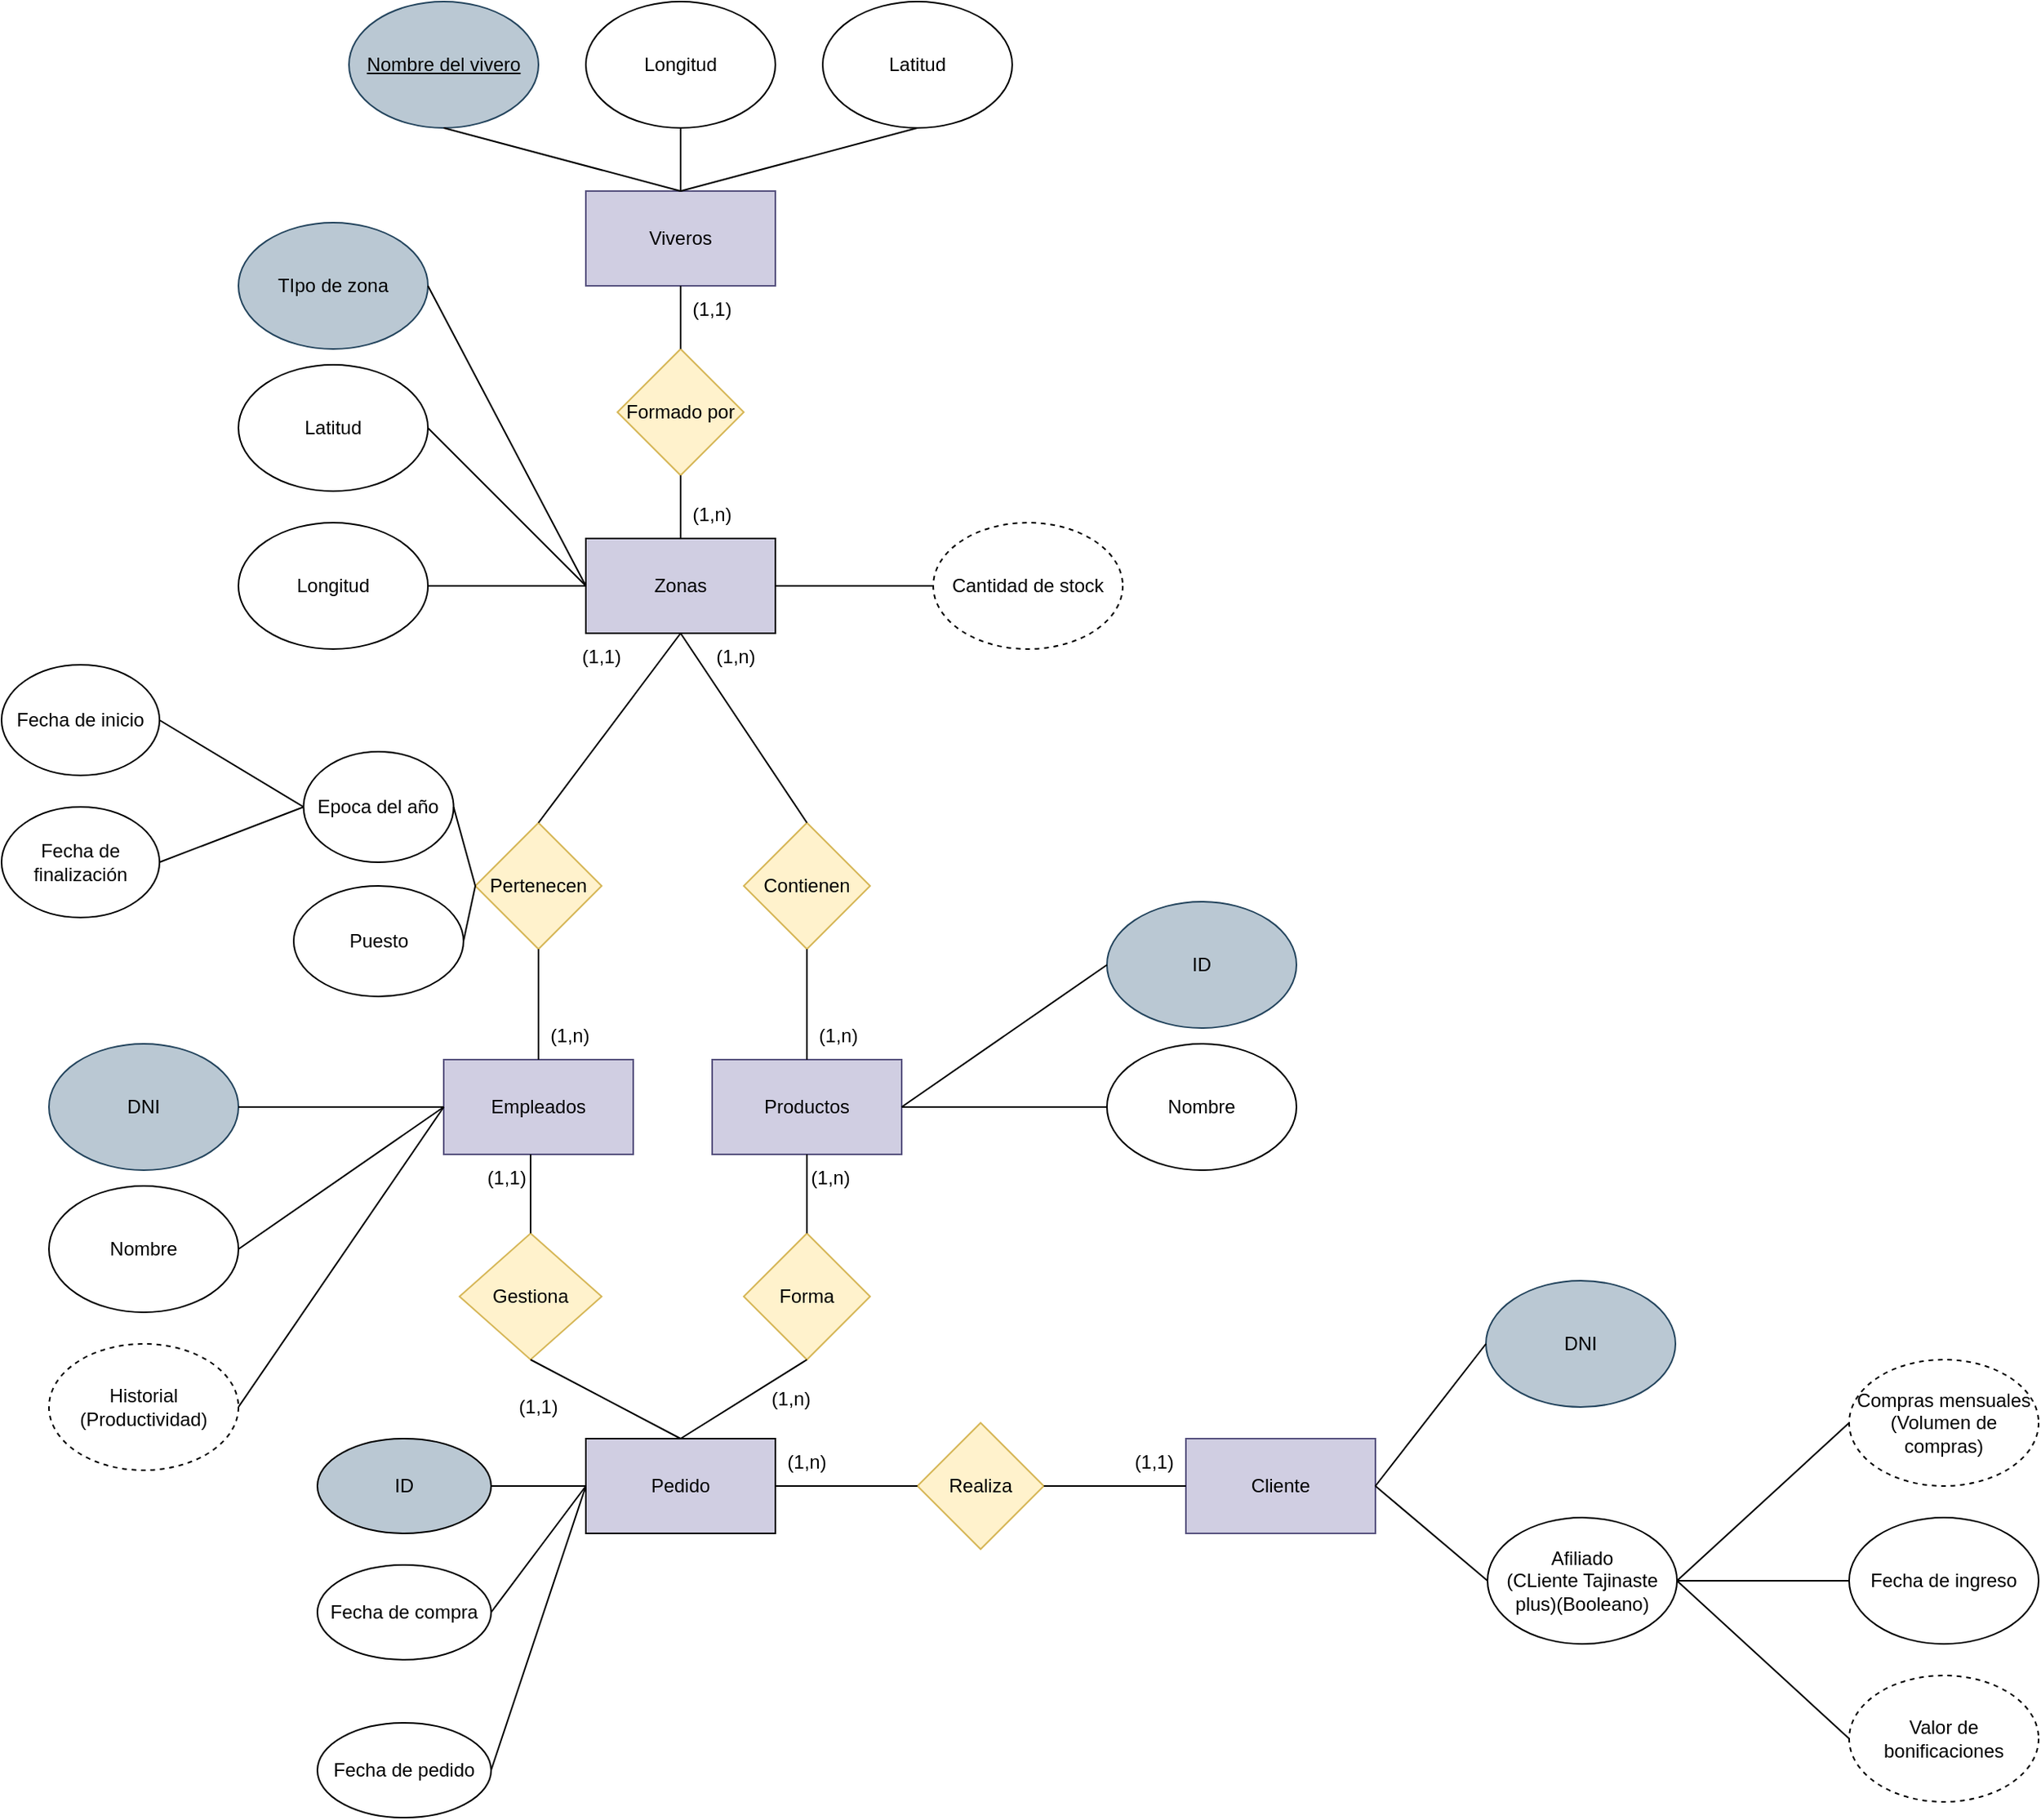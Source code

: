 <mxfile version="24.7.17">
  <diagram name="Página-1" id="WWXiJj1MSgyRQa4lGWCr">
    <mxGraphModel dx="2722" dy="3663" grid="1" gridSize="10" guides="1" tooltips="1" connect="1" arrows="1" fold="1" page="1" pageScale="1" pageWidth="1654" pageHeight="2336" math="0" shadow="0">
      <root>
        <mxCell id="0" />
        <mxCell id="1" parent="0" />
        <mxCell id="anIOv-3ZnQQNNAZr-zLw-1" value="&lt;div&gt;Zonas&lt;/div&gt;" style="rounded=0;whiteSpace=wrap;html=1;fillColor=#D0CEE2;" parent="1" vertex="1">
          <mxGeometry x="580" y="260" width="120" height="60" as="geometry" />
        </mxCell>
        <mxCell id="anIOv-3ZnQQNNAZr-zLw-2" value="Latitud" style="ellipse;whiteSpace=wrap;html=1;" parent="1" vertex="1">
          <mxGeometry x="360" y="150" width="120" height="80" as="geometry" />
        </mxCell>
        <mxCell id="anIOv-3ZnQQNNAZr-zLw-3" value="Longitud" style="ellipse;whiteSpace=wrap;html=1;" parent="1" vertex="1">
          <mxGeometry x="360" y="250" width="120" height="80" as="geometry" />
        </mxCell>
        <mxCell id="anIOv-3ZnQQNNAZr-zLw-4" value="Empleados" style="rounded=0;whiteSpace=wrap;html=1;fillColor=#D0CEE2;strokeColor=#56517e;" parent="1" vertex="1">
          <mxGeometry x="490" y="590" width="120" height="60" as="geometry" />
        </mxCell>
        <mxCell id="anIOv-3ZnQQNNAZr-zLw-5" value="&lt;div&gt;Pertenecen&lt;/div&gt;" style="rhombus;whiteSpace=wrap;html=1;fillColor=#fff2cc;strokeColor=#d6b656;" parent="1" vertex="1">
          <mxGeometry x="510" y="440" width="80" height="80" as="geometry" />
        </mxCell>
        <mxCell id="anIOv-3ZnQQNNAZr-zLw-6" value="" style="endArrow=none;html=1;rounded=0;entryX=0.5;entryY=1;entryDx=0;entryDy=0;exitX=0.5;exitY=0;exitDx=0;exitDy=0;" parent="1" source="anIOv-3ZnQQNNAZr-zLw-5" target="anIOv-3ZnQQNNAZr-zLw-1" edge="1">
          <mxGeometry width="50" height="50" relative="1" as="geometry">
            <mxPoint x="410" y="500" as="sourcePoint" />
            <mxPoint x="460" y="450" as="targetPoint" />
          </mxGeometry>
        </mxCell>
        <mxCell id="anIOv-3ZnQQNNAZr-zLw-7" value="" style="endArrow=none;html=1;rounded=0;exitX=0.5;exitY=1;exitDx=0;exitDy=0;entryX=0.5;entryY=0;entryDx=0;entryDy=0;" parent="1" source="anIOv-3ZnQQNNAZr-zLw-5" target="anIOv-3ZnQQNNAZr-zLw-4" edge="1">
          <mxGeometry width="50" height="50" relative="1" as="geometry">
            <mxPoint x="410" y="500" as="sourcePoint" />
            <mxPoint x="460" y="450" as="targetPoint" />
          </mxGeometry>
        </mxCell>
        <mxCell id="anIOv-3ZnQQNNAZr-zLw-8" value="Viveros" style="rounded=0;whiteSpace=wrap;html=1;fillColor=#d0cee2;strokeColor=#56517e;" parent="1" vertex="1">
          <mxGeometry x="580" y="40" width="120" height="60" as="geometry" />
        </mxCell>
        <mxCell id="anIOv-3ZnQQNNAZr-zLw-9" value="Formado por" style="rhombus;whiteSpace=wrap;html=1;fillColor=#fff2cc;strokeColor=#d6b656;" parent="1" vertex="1">
          <mxGeometry x="600" y="140" width="80" height="80" as="geometry" />
        </mxCell>
        <mxCell id="anIOv-3ZnQQNNAZr-zLw-10" value="" style="endArrow=none;html=1;rounded=0;entryX=0.5;entryY=1;entryDx=0;entryDy=0;exitX=0.5;exitY=0;exitDx=0;exitDy=0;" parent="1" source="anIOv-3ZnQQNNAZr-zLw-9" target="anIOv-3ZnQQNNAZr-zLw-8" edge="1">
          <mxGeometry width="50" height="50" relative="1" as="geometry">
            <mxPoint x="550" y="140" as="sourcePoint" />
            <mxPoint x="600" y="450" as="targetPoint" />
          </mxGeometry>
        </mxCell>
        <mxCell id="anIOv-3ZnQQNNAZr-zLw-11" value="" style="endArrow=none;html=1;rounded=0;entryX=0.5;entryY=0;entryDx=0;entryDy=0;exitX=0.5;exitY=1;exitDx=0;exitDy=0;" parent="1" source="anIOv-3ZnQQNNAZr-zLw-9" target="anIOv-3ZnQQNNAZr-zLw-1" edge="1">
          <mxGeometry width="50" height="50" relative="1" as="geometry">
            <mxPoint x="550" y="500" as="sourcePoint" />
            <mxPoint x="600" y="450" as="targetPoint" />
          </mxGeometry>
        </mxCell>
        <mxCell id="anIOv-3ZnQQNNAZr-zLw-12" value="TIpo de zona" style="ellipse;whiteSpace=wrap;html=1;fillColor=#bac8d3;strokeColor=#23445d;" parent="1" vertex="1">
          <mxGeometry x="360" y="60" width="120" height="80" as="geometry" />
        </mxCell>
        <mxCell id="anIOv-3ZnQQNNAZr-zLw-13" value="&lt;div&gt;Productos&lt;/div&gt;" style="rounded=0;whiteSpace=wrap;html=1;fillColor=#d0cee2;strokeColor=#56517e;" parent="1" vertex="1">
          <mxGeometry x="660" y="590" width="120" height="60" as="geometry" />
        </mxCell>
        <mxCell id="anIOv-3ZnQQNNAZr-zLw-14" value="Contienen" style="rhombus;whiteSpace=wrap;html=1;fillColor=#fff2cc;strokeColor=#d6b656;" parent="1" vertex="1">
          <mxGeometry x="680" y="440" width="80" height="80" as="geometry" />
        </mxCell>
        <mxCell id="anIOv-3ZnQQNNAZr-zLw-15" value="" style="endArrow=none;html=1;rounded=0;entryX=0.5;entryY=1;entryDx=0;entryDy=0;exitX=0.5;exitY=0;exitDx=0;exitDy=0;" parent="1" source="anIOv-3ZnQQNNAZr-zLw-14" target="anIOv-3ZnQQNNAZr-zLw-1" edge="1">
          <mxGeometry width="50" height="50" relative="1" as="geometry">
            <mxPoint x="550" y="500" as="sourcePoint" />
            <mxPoint x="600" y="450" as="targetPoint" />
          </mxGeometry>
        </mxCell>
        <mxCell id="anIOv-3ZnQQNNAZr-zLw-16" value="" style="endArrow=none;html=1;rounded=0;exitX=0.5;exitY=1;exitDx=0;exitDy=0;entryX=0.5;entryY=0;entryDx=0;entryDy=0;" parent="1" source="anIOv-3ZnQQNNAZr-zLw-14" target="anIOv-3ZnQQNNAZr-zLw-13" edge="1">
          <mxGeometry width="50" height="50" relative="1" as="geometry">
            <mxPoint x="550" y="500" as="sourcePoint" />
            <mxPoint x="600" y="450" as="targetPoint" />
          </mxGeometry>
        </mxCell>
        <mxCell id="anIOv-3ZnQQNNAZr-zLw-17" value="Cantidad de stock" style="ellipse;whiteSpace=wrap;html=1;dashed=1;" parent="1" vertex="1">
          <mxGeometry x="800" y="250" width="120" height="80" as="geometry" />
        </mxCell>
        <mxCell id="anIOv-3ZnQQNNAZr-zLw-18" value="&lt;div&gt;Cliente&lt;/div&gt;" style="rounded=0;whiteSpace=wrap;html=1;fillColor=#d0cee2;strokeColor=#56517e;" parent="1" vertex="1">
          <mxGeometry x="960" y="830" width="120" height="60" as="geometry" />
        </mxCell>
        <mxCell id="anIOv-3ZnQQNNAZr-zLw-57" value="" style="endArrow=none;html=1;rounded=0;exitX=1;exitY=0.5;exitDx=0;exitDy=0;entryX=0;entryY=0.5;entryDx=0;entryDy=0;" parent="1" source="anIOv-3ZnQQNNAZr-zLw-12" target="anIOv-3ZnQQNNAZr-zLw-1" edge="1">
          <mxGeometry width="50" height="50" relative="1" as="geometry">
            <mxPoint x="420" y="470" as="sourcePoint" />
            <mxPoint x="470" y="420" as="targetPoint" />
          </mxGeometry>
        </mxCell>
        <mxCell id="anIOv-3ZnQQNNAZr-zLw-58" value="" style="endArrow=none;html=1;rounded=0;exitX=1;exitY=0.5;exitDx=0;exitDy=0;entryX=0;entryY=0.5;entryDx=0;entryDy=0;" parent="1" source="anIOv-3ZnQQNNAZr-zLw-2" target="anIOv-3ZnQQNNAZr-zLw-1" edge="1">
          <mxGeometry width="50" height="50" relative="1" as="geometry">
            <mxPoint x="420" y="470" as="sourcePoint" />
            <mxPoint x="470" y="420" as="targetPoint" />
          </mxGeometry>
        </mxCell>
        <mxCell id="anIOv-3ZnQQNNAZr-zLw-59" value="" style="endArrow=none;html=1;rounded=0;exitX=1;exitY=0.5;exitDx=0;exitDy=0;entryX=0;entryY=0.5;entryDx=0;entryDy=0;" parent="1" source="anIOv-3ZnQQNNAZr-zLw-3" target="anIOv-3ZnQQNNAZr-zLw-1" edge="1">
          <mxGeometry width="50" height="50" relative="1" as="geometry">
            <mxPoint x="420" y="470" as="sourcePoint" />
            <mxPoint x="470" y="420" as="targetPoint" />
          </mxGeometry>
        </mxCell>
        <mxCell id="anIOv-3ZnQQNNAZr-zLw-60" value="Latitud" style="ellipse;whiteSpace=wrap;html=1;" parent="1" vertex="1">
          <mxGeometry x="730" y="-80" width="120" height="80" as="geometry" />
        </mxCell>
        <mxCell id="anIOv-3ZnQQNNAZr-zLw-61" value="Longitud" style="ellipse;whiteSpace=wrap;html=1;" parent="1" vertex="1">
          <mxGeometry x="580" y="-80" width="120" height="80" as="geometry" />
        </mxCell>
        <mxCell id="anIOv-3ZnQQNNAZr-zLw-62" value="" style="endArrow=none;html=1;rounded=0;exitX=0.5;exitY=1;exitDx=0;exitDy=0;entryX=0.5;entryY=0;entryDx=0;entryDy=0;" parent="1" source="anIOv-3ZnQQNNAZr-zLw-61" target="anIOv-3ZnQQNNAZr-zLw-8" edge="1">
          <mxGeometry width="50" height="50" relative="1" as="geometry">
            <mxPoint x="530" y="400" as="sourcePoint" />
            <mxPoint x="580" y="350" as="targetPoint" />
          </mxGeometry>
        </mxCell>
        <mxCell id="anIOv-3ZnQQNNAZr-zLw-63" value="" style="endArrow=none;html=1;rounded=0;exitX=0.5;exitY=1;exitDx=0;exitDy=0;entryX=0.5;entryY=0;entryDx=0;entryDy=0;" parent="1" source="anIOv-3ZnQQNNAZr-zLw-60" target="anIOv-3ZnQQNNAZr-zLw-8" edge="1">
          <mxGeometry width="50" height="50" relative="1" as="geometry">
            <mxPoint x="560" y="20" as="sourcePoint" />
            <mxPoint x="560" y="50" as="targetPoint" />
          </mxGeometry>
        </mxCell>
        <mxCell id="anIOv-3ZnQQNNAZr-zLw-64" value="&lt;div&gt;&lt;u&gt;Nombre del vivero&lt;/u&gt;&lt;/div&gt;" style="ellipse;whiteSpace=wrap;html=1;fillColor=#bac8d3;strokeColor=#23445d;" parent="1" vertex="1">
          <mxGeometry x="430" y="-80" width="120" height="80" as="geometry" />
        </mxCell>
        <mxCell id="anIOv-3ZnQQNNAZr-zLw-65" value="" style="endArrow=none;html=1;rounded=0;exitX=0.5;exitY=1;exitDx=0;exitDy=0;entryX=0.5;entryY=0;entryDx=0;entryDy=0;" parent="1" source="anIOv-3ZnQQNNAZr-zLw-64" target="anIOv-3ZnQQNNAZr-zLw-8" edge="1">
          <mxGeometry width="50" height="50" relative="1" as="geometry">
            <mxPoint x="560" y="20" as="sourcePoint" />
            <mxPoint x="560" y="50" as="targetPoint" />
          </mxGeometry>
        </mxCell>
        <mxCell id="anIOv-3ZnQQNNAZr-zLw-68" value="" style="endArrow=none;html=1;rounded=0;entryX=0;entryY=0.5;entryDx=0;entryDy=0;exitX=1;exitY=0.5;exitDx=0;exitDy=0;" parent="1" target="anIOv-3ZnQQNNAZr-zLw-17" edge="1" source="anIOv-3ZnQQNNAZr-zLw-1">
          <mxGeometry width="50" height="50" relative="1" as="geometry">
            <mxPoint x="760" y="480" as="sourcePoint" />
            <mxPoint x="580" y="640" as="targetPoint" />
          </mxGeometry>
        </mxCell>
        <mxCell id="anIOv-3ZnQQNNAZr-zLw-78" value="Epoca del año" style="ellipse;whiteSpace=wrap;html=1;" parent="1" vertex="1">
          <mxGeometry x="401.25" y="395" width="95" height="70" as="geometry" />
        </mxCell>
        <mxCell id="anIOv-3ZnQQNNAZr-zLw-79" value="" style="endArrow=none;html=1;rounded=0;exitX=0;exitY=0.5;exitDx=0;exitDy=0;entryX=1;entryY=0.5;entryDx=0;entryDy=0;" parent="1" source="anIOv-3ZnQQNNAZr-zLw-5" target="anIOv-3ZnQQNNAZr-zLw-78" edge="1">
          <mxGeometry width="50" height="50" relative="1" as="geometry">
            <mxPoint x="410" y="540" as="sourcePoint" />
            <mxPoint x="460" y="490" as="targetPoint" />
          </mxGeometry>
        </mxCell>
        <mxCell id="anIOv-3ZnQQNNAZr-zLw-82" value="Valor de bonificaciones" style="ellipse;whiteSpace=wrap;html=1;dashed=1;" parent="1" vertex="1">
          <mxGeometry x="1380" y="980" width="120" height="80" as="geometry" />
        </mxCell>
        <mxCell id="anIOv-3ZnQQNNAZr-zLw-83" value="" style="endArrow=none;html=1;rounded=0;exitX=0;exitY=0.5;exitDx=0;exitDy=0;entryX=1;entryY=0.5;entryDx=0;entryDy=0;" parent="1" source="anIOv-3ZnQQNNAZr-zLw-82" target="HEj1R-JVTgzMSIpoW49g-23" edge="1">
          <mxGeometry width="50" height="50" relative="1" as="geometry">
            <mxPoint x="550" y="920" as="sourcePoint" />
            <mxPoint x="860" y="1130" as="targetPoint" />
          </mxGeometry>
        </mxCell>
        <mxCell id="69T0XfBNj5_0XAWVrUfo-1" value="(1,1)" style="text;html=1;align=center;verticalAlign=middle;whiteSpace=wrap;rounded=0;" parent="1" vertex="1">
          <mxGeometry x="630" y="100" width="60" height="30" as="geometry" />
        </mxCell>
        <mxCell id="69T0XfBNj5_0XAWVrUfo-2" value="(1,n)" style="text;html=1;align=center;verticalAlign=middle;whiteSpace=wrap;rounded=0;" parent="1" vertex="1">
          <mxGeometry x="630" y="230" width="60" height="30" as="geometry" />
        </mxCell>
        <mxCell id="69T0XfBNj5_0XAWVrUfo-4" value="Fecha de inicio" style="ellipse;whiteSpace=wrap;html=1;" parent="1" vertex="1">
          <mxGeometry x="210" y="340" width="100" height="70" as="geometry" />
        </mxCell>
        <mxCell id="69T0XfBNj5_0XAWVrUfo-5" value="Fecha de finalización" style="ellipse;whiteSpace=wrap;html=1;" parent="1" vertex="1">
          <mxGeometry x="210" y="430" width="100" height="70" as="geometry" />
        </mxCell>
        <mxCell id="69T0XfBNj5_0XAWVrUfo-6" value="" style="endArrow=none;html=1;rounded=0;exitX=1;exitY=0.5;exitDx=0;exitDy=0;entryX=0;entryY=0.5;entryDx=0;entryDy=0;" parent="1" source="69T0XfBNj5_0XAWVrUfo-4" target="anIOv-3ZnQQNNAZr-zLw-78" edge="1">
          <mxGeometry width="50" height="50" relative="1" as="geometry">
            <mxPoint x="780" y="540" as="sourcePoint" />
            <mxPoint x="830" y="490" as="targetPoint" />
          </mxGeometry>
        </mxCell>
        <mxCell id="69T0XfBNj5_0XAWVrUfo-7" value="" style="endArrow=none;html=1;rounded=0;exitX=1;exitY=0.5;exitDx=0;exitDy=0;entryX=0;entryY=0.5;entryDx=0;entryDy=0;" parent="1" source="69T0XfBNj5_0XAWVrUfo-5" target="anIOv-3ZnQQNNAZr-zLw-78" edge="1">
          <mxGeometry width="50" height="50" relative="1" as="geometry">
            <mxPoint x="780" y="540" as="sourcePoint" />
            <mxPoint x="830" y="490" as="targetPoint" />
          </mxGeometry>
        </mxCell>
        <mxCell id="69T0XfBNj5_0XAWVrUfo-8" value="Puesto" style="ellipse;whiteSpace=wrap;html=1;" parent="1" vertex="1">
          <mxGeometry x="395" y="480" width="107.5" height="70" as="geometry" />
        </mxCell>
        <mxCell id="69T0XfBNj5_0XAWVrUfo-9" value="" style="endArrow=none;html=1;rounded=0;exitX=1;exitY=0.5;exitDx=0;exitDy=0;entryX=0;entryY=0.5;entryDx=0;entryDy=0;" parent="1" source="69T0XfBNj5_0XAWVrUfo-8" target="anIOv-3ZnQQNNAZr-zLw-5" edge="1">
          <mxGeometry width="50" height="50" relative="1" as="geometry">
            <mxPoint x="780" y="540" as="sourcePoint" />
            <mxPoint x="830" y="490" as="targetPoint" />
          </mxGeometry>
        </mxCell>
        <mxCell id="69T0XfBNj5_0XAWVrUfo-10" value="ID" style="ellipse;whiteSpace=wrap;html=1;fillColor=#bac8d3;strokeColor=#23445d;" parent="1" vertex="1">
          <mxGeometry x="910" y="490" width="120" height="80" as="geometry" />
        </mxCell>
        <mxCell id="69T0XfBNj5_0XAWVrUfo-11" value="Nombre" style="ellipse;whiteSpace=wrap;html=1;" parent="1" vertex="1">
          <mxGeometry x="910" y="580" width="120" height="80" as="geometry" />
        </mxCell>
        <mxCell id="69T0XfBNj5_0XAWVrUfo-14" value="" style="endArrow=none;html=1;rounded=0;exitX=0;exitY=0.5;exitDx=0;exitDy=0;entryX=1;entryY=0.5;entryDx=0;entryDy=0;" parent="1" source="69T0XfBNj5_0XAWVrUfo-10" target="anIOv-3ZnQQNNAZr-zLw-13" edge="1">
          <mxGeometry width="50" height="50" relative="1" as="geometry">
            <mxPoint x="780" y="540" as="sourcePoint" />
            <mxPoint x="830" y="490" as="targetPoint" />
          </mxGeometry>
        </mxCell>
        <mxCell id="69T0XfBNj5_0XAWVrUfo-15" value="" style="endArrow=none;html=1;rounded=0;exitX=0;exitY=0.5;exitDx=0;exitDy=0;entryX=1;entryY=0.5;entryDx=0;entryDy=0;" parent="1" source="69T0XfBNj5_0XAWVrUfo-11" target="anIOv-3ZnQQNNAZr-zLw-13" edge="1">
          <mxGeometry width="50" height="50" relative="1" as="geometry">
            <mxPoint x="780" y="540" as="sourcePoint" />
            <mxPoint x="830" y="490" as="targetPoint" />
          </mxGeometry>
        </mxCell>
        <mxCell id="69T0XfBNj5_0XAWVrUfo-18" value="DNI" style="ellipse;whiteSpace=wrap;html=1;fillColor=#bac8d3;strokeColor=#23445d;" parent="1" vertex="1">
          <mxGeometry x="240" y="580" width="120" height="80" as="geometry" />
        </mxCell>
        <mxCell id="69T0XfBNj5_0XAWVrUfo-19" value="Nombre" style="ellipse;whiteSpace=wrap;html=1;" parent="1" vertex="1">
          <mxGeometry x="240" y="670" width="120" height="80" as="geometry" />
        </mxCell>
        <mxCell id="69T0XfBNj5_0XAWVrUfo-20" value="Historial&lt;br&gt;(Productividad)" style="ellipse;whiteSpace=wrap;html=1;dashed=1;" parent="1" vertex="1">
          <mxGeometry x="240" y="770" width="120" height="80" as="geometry" />
        </mxCell>
        <mxCell id="69T0XfBNj5_0XAWVrUfo-21" value="" style="endArrow=none;html=1;rounded=0;exitX=1;exitY=0.5;exitDx=0;exitDy=0;entryX=0;entryY=0.5;entryDx=0;entryDy=0;" parent="1" source="69T0XfBNj5_0XAWVrUfo-18" target="anIOv-3ZnQQNNAZr-zLw-4" edge="1">
          <mxGeometry width="50" height="50" relative="1" as="geometry">
            <mxPoint x="780" y="640" as="sourcePoint" />
            <mxPoint x="830" y="590" as="targetPoint" />
          </mxGeometry>
        </mxCell>
        <mxCell id="69T0XfBNj5_0XAWVrUfo-22" value="" style="endArrow=none;html=1;rounded=0;exitX=1;exitY=0.5;exitDx=0;exitDy=0;entryX=0;entryY=0.5;entryDx=0;entryDy=0;" parent="1" source="69T0XfBNj5_0XAWVrUfo-19" target="anIOv-3ZnQQNNAZr-zLw-4" edge="1">
          <mxGeometry width="50" height="50" relative="1" as="geometry">
            <mxPoint x="780" y="640" as="sourcePoint" />
            <mxPoint x="830" y="590" as="targetPoint" />
          </mxGeometry>
        </mxCell>
        <mxCell id="69T0XfBNj5_0XAWVrUfo-24" value="" style="endArrow=none;html=1;rounded=0;exitX=1;exitY=0.5;exitDx=0;exitDy=0;entryX=0;entryY=0.5;entryDx=0;entryDy=0;" parent="1" source="69T0XfBNj5_0XAWVrUfo-20" target="anIOv-3ZnQQNNAZr-zLw-4" edge="1">
          <mxGeometry width="50" height="50" relative="1" as="geometry">
            <mxPoint x="780" y="640" as="sourcePoint" />
            <mxPoint x="830" y="590" as="targetPoint" />
          </mxGeometry>
        </mxCell>
        <mxCell id="69T0XfBNj5_0XAWVrUfo-25" value="Fecha de compra" style="ellipse;whiteSpace=wrap;html=1;" parent="1" vertex="1">
          <mxGeometry x="410" y="910" width="110" height="60" as="geometry" />
        </mxCell>
        <mxCell id="69T0XfBNj5_0XAWVrUfo-26" value="Fecha de pedido" style="ellipse;whiteSpace=wrap;html=1;" parent="1" vertex="1">
          <mxGeometry x="410" y="1010" width="110" height="60" as="geometry" />
        </mxCell>
        <mxCell id="69T0XfBNj5_0XAWVrUfo-29" value="DNI" style="ellipse;whiteSpace=wrap;html=1;fillColor=#bac8d3;strokeColor=#23445d;" parent="1" vertex="1">
          <mxGeometry x="1150" y="730" width="120" height="80" as="geometry" />
        </mxCell>
        <mxCell id="69T0XfBNj5_0XAWVrUfo-30" value="" style="endArrow=none;html=1;rounded=0;exitX=0;exitY=0.5;exitDx=0;exitDy=0;entryX=1;entryY=0.5;entryDx=0;entryDy=0;" parent="1" source="69T0XfBNj5_0XAWVrUfo-29" target="anIOv-3ZnQQNNAZr-zLw-18" edge="1">
          <mxGeometry width="50" height="50" relative="1" as="geometry">
            <mxPoint x="880" y="870" as="sourcePoint" />
            <mxPoint x="930" y="820" as="targetPoint" />
          </mxGeometry>
        </mxCell>
        <mxCell id="69T0XfBNj5_0XAWVrUfo-31" value="Fecha de ingreso" style="ellipse;whiteSpace=wrap;html=1;" parent="1" vertex="1">
          <mxGeometry x="1380" y="880" width="120" height="80" as="geometry" />
        </mxCell>
        <mxCell id="69T0XfBNj5_0XAWVrUfo-32" value="Compras mensuales&lt;br&gt;(Volumen de compras)" style="ellipse;whiteSpace=wrap;html=1;dashed=1;" parent="1" vertex="1">
          <mxGeometry x="1380" y="780" width="120" height="80" as="geometry" />
        </mxCell>
        <mxCell id="69T0XfBNj5_0XAWVrUfo-33" value="" style="endArrow=none;html=1;rounded=0;exitX=0;exitY=0.5;exitDx=0;exitDy=0;entryX=1;entryY=0.5;entryDx=0;entryDy=0;" parent="1" source="69T0XfBNj5_0XAWVrUfo-31" target="HEj1R-JVTgzMSIpoW49g-23" edge="1">
          <mxGeometry width="50" height="50" relative="1" as="geometry">
            <mxPoint x="890" y="1110" as="sourcePoint" />
            <mxPoint x="860" y="1130" as="targetPoint" />
          </mxGeometry>
        </mxCell>
        <mxCell id="69T0XfBNj5_0XAWVrUfo-34" value="" style="endArrow=none;html=1;rounded=0;exitX=1;exitY=0.5;exitDx=0;exitDy=0;entryX=0;entryY=0.5;entryDx=0;entryDy=0;" parent="1" source="HEj1R-JVTgzMSIpoW49g-23" target="69T0XfBNj5_0XAWVrUfo-32" edge="1">
          <mxGeometry width="50" height="50" relative="1" as="geometry">
            <mxPoint x="860" y="1130" as="sourcePoint" />
            <mxPoint x="930" y="1220" as="targetPoint" />
          </mxGeometry>
        </mxCell>
        <mxCell id="69T0XfBNj5_0XAWVrUfo-38" value="(1,1)" style="text;html=1;align=center;verticalAlign=middle;whiteSpace=wrap;rounded=0;" parent="1" vertex="1">
          <mxGeometry x="560" y="320" width="60" height="30" as="geometry" />
        </mxCell>
        <mxCell id="69T0XfBNj5_0XAWVrUfo-39" value="(1,n)" style="text;html=1;align=center;verticalAlign=middle;whiteSpace=wrap;rounded=0;" parent="1" vertex="1">
          <mxGeometry x="540" y="560" width="60" height="30" as="geometry" />
        </mxCell>
        <mxCell id="69T0XfBNj5_0XAWVrUfo-40" value="(1,n)" style="text;html=1;align=center;verticalAlign=middle;whiteSpace=wrap;rounded=0;" parent="1" vertex="1">
          <mxGeometry x="645" y="320" width="60" height="30" as="geometry" />
        </mxCell>
        <mxCell id="69T0XfBNj5_0XAWVrUfo-41" value="(1,n)" style="text;html=1;align=center;verticalAlign=middle;whiteSpace=wrap;rounded=0;" parent="1" vertex="1">
          <mxGeometry x="710" y="560" width="60" height="30" as="geometry" />
        </mxCell>
        <mxCell id="69T0XfBNj5_0XAWVrUfo-42" value="(1,1)" style="text;html=1;align=center;verticalAlign=middle;whiteSpace=wrap;rounded=0;" parent="1" vertex="1">
          <mxGeometry x="500" y="650" width="60" height="30" as="geometry" />
        </mxCell>
        <mxCell id="69T0XfBNj5_0XAWVrUfo-43" value="(1,n)" style="text;html=1;align=center;verticalAlign=middle;whiteSpace=wrap;rounded=0;" parent="1" vertex="1">
          <mxGeometry x="705" y="650" width="60" height="30" as="geometry" />
        </mxCell>
        <mxCell id="69T0XfBNj5_0XAWVrUfo-44" value="(1,1)" style="text;html=1;align=center;verticalAlign=middle;whiteSpace=wrap;rounded=0;" parent="1" vertex="1">
          <mxGeometry x="910" y="830" width="60" height="30" as="geometry" />
        </mxCell>
        <mxCell id="HEj1R-JVTgzMSIpoW49g-2" value="Pedido" style="rounded=0;whiteSpace=wrap;html=1;fillColor=#D0CEE2;" vertex="1" parent="1">
          <mxGeometry x="580" y="830" width="120" height="60" as="geometry" />
        </mxCell>
        <mxCell id="HEj1R-JVTgzMSIpoW49g-3" value="Gestiona" style="rhombus;whiteSpace=wrap;html=1;fillColor=#fff2cc;strokeColor=#d6b656;" vertex="1" parent="1">
          <mxGeometry x="500" y="700" width="90" height="80" as="geometry" />
        </mxCell>
        <mxCell id="HEj1R-JVTgzMSIpoW49g-4" value="Forma" style="rhombus;whiteSpace=wrap;html=1;fillColor=#fff2cc;strokeColor=#d6b656;" vertex="1" parent="1">
          <mxGeometry x="680" y="700" width="80" height="80" as="geometry" />
        </mxCell>
        <mxCell id="HEj1R-JVTgzMSIpoW49g-5" value="" style="endArrow=none;html=1;rounded=0;exitX=0.5;exitY=0;exitDx=0;exitDy=0;entryX=0.5;entryY=1;entryDx=0;entryDy=0;" edge="1" parent="1" source="HEj1R-JVTgzMSIpoW49g-2" target="HEj1R-JVTgzMSIpoW49g-4">
          <mxGeometry width="50" height="50" relative="1" as="geometry">
            <mxPoint x="680" y="840" as="sourcePoint" />
            <mxPoint x="730" y="790" as="targetPoint" />
          </mxGeometry>
        </mxCell>
        <mxCell id="HEj1R-JVTgzMSIpoW49g-6" value="" style="endArrow=none;html=1;rounded=0;exitX=0.25;exitY=0;exitDx=0;exitDy=0;entryX=0.5;entryY=0;entryDx=0;entryDy=0;" edge="1" parent="1" source="69T0XfBNj5_0XAWVrUfo-43" target="HEj1R-JVTgzMSIpoW49g-4">
          <mxGeometry width="50" height="50" relative="1" as="geometry">
            <mxPoint x="680" y="840" as="sourcePoint" />
            <mxPoint x="730" y="790" as="targetPoint" />
          </mxGeometry>
        </mxCell>
        <mxCell id="HEj1R-JVTgzMSIpoW49g-7" value="" style="endArrow=none;html=1;rounded=0;exitX=0.5;exitY=1;exitDx=0;exitDy=0;entryX=0.5;entryY=0;entryDx=0;entryDy=0;" edge="1" parent="1" source="HEj1R-JVTgzMSIpoW49g-3" target="HEj1R-JVTgzMSIpoW49g-2">
          <mxGeometry width="50" height="50" relative="1" as="geometry">
            <mxPoint x="680" y="840" as="sourcePoint" />
            <mxPoint x="730" y="790" as="targetPoint" />
          </mxGeometry>
        </mxCell>
        <mxCell id="HEj1R-JVTgzMSIpoW49g-8" value="" style="endArrow=none;html=1;rounded=0;exitX=0.5;exitY=0;exitDx=0;exitDy=0;entryX=0.75;entryY=0;entryDx=0;entryDy=0;" edge="1" parent="1" source="HEj1R-JVTgzMSIpoW49g-3" target="69T0XfBNj5_0XAWVrUfo-42">
          <mxGeometry width="50" height="50" relative="1" as="geometry">
            <mxPoint x="680" y="840" as="sourcePoint" />
            <mxPoint x="730" y="790" as="targetPoint" />
          </mxGeometry>
        </mxCell>
        <mxCell id="HEj1R-JVTgzMSIpoW49g-11" value="Realiza" style="rhombus;whiteSpace=wrap;html=1;fillColor=#fff2cc;strokeColor=#d6b656;" vertex="1" parent="1">
          <mxGeometry x="790" y="820" width="80" height="80" as="geometry" />
        </mxCell>
        <mxCell id="HEj1R-JVTgzMSIpoW49g-12" value="" style="endArrow=none;html=1;rounded=0;exitX=1;exitY=0.5;exitDx=0;exitDy=0;entryX=0;entryY=0.5;entryDx=0;entryDy=0;" edge="1" parent="1" source="HEj1R-JVTgzMSIpoW49g-2" target="HEj1R-JVTgzMSIpoW49g-11">
          <mxGeometry width="50" height="50" relative="1" as="geometry">
            <mxPoint x="680" y="840" as="sourcePoint" />
            <mxPoint x="730" y="790" as="targetPoint" />
          </mxGeometry>
        </mxCell>
        <mxCell id="HEj1R-JVTgzMSIpoW49g-13" value="" style="endArrow=none;html=1;rounded=0;exitX=0;exitY=0.5;exitDx=0;exitDy=0;entryX=1;entryY=0.5;entryDx=0;entryDy=0;" edge="1" parent="1" source="anIOv-3ZnQQNNAZr-zLw-18" target="HEj1R-JVTgzMSIpoW49g-11">
          <mxGeometry width="50" height="50" relative="1" as="geometry">
            <mxPoint x="680" y="840" as="sourcePoint" />
            <mxPoint x="730" y="790" as="targetPoint" />
          </mxGeometry>
        </mxCell>
        <mxCell id="HEj1R-JVTgzMSIpoW49g-14" value="(1,1)" style="text;html=1;align=center;verticalAlign=middle;whiteSpace=wrap;rounded=0;" vertex="1" parent="1">
          <mxGeometry x="520" y="795" width="60" height="30" as="geometry" />
        </mxCell>
        <mxCell id="HEj1R-JVTgzMSIpoW49g-15" value="(1,n)" style="text;html=1;align=center;verticalAlign=middle;whiteSpace=wrap;rounded=0;" vertex="1" parent="1">
          <mxGeometry x="680" y="790" width="60" height="30" as="geometry" />
        </mxCell>
        <mxCell id="HEj1R-JVTgzMSIpoW49g-18" value="(1,n)" style="text;html=1;align=center;verticalAlign=middle;whiteSpace=wrap;rounded=0;" vertex="1" parent="1">
          <mxGeometry x="690" y="830" width="60" height="30" as="geometry" />
        </mxCell>
        <mxCell id="HEj1R-JVTgzMSIpoW49g-19" value="ID" style="ellipse;whiteSpace=wrap;html=1;fillColor=#BAC8D3;" vertex="1" parent="1">
          <mxGeometry x="410" y="830" width="110" height="60" as="geometry" />
        </mxCell>
        <mxCell id="HEj1R-JVTgzMSIpoW49g-20" value="" style="endArrow=none;html=1;rounded=0;exitX=1;exitY=0.5;exitDx=0;exitDy=0;entryX=0;entryY=0.5;entryDx=0;entryDy=0;" edge="1" parent="1" source="HEj1R-JVTgzMSIpoW49g-19" target="HEj1R-JVTgzMSIpoW49g-2">
          <mxGeometry width="50" height="50" relative="1" as="geometry">
            <mxPoint x="680" y="940" as="sourcePoint" />
            <mxPoint x="730" y="890" as="targetPoint" />
          </mxGeometry>
        </mxCell>
        <mxCell id="HEj1R-JVTgzMSIpoW49g-21" value="" style="endArrow=none;html=1;rounded=0;exitX=1;exitY=0.5;exitDx=0;exitDy=0;entryX=0;entryY=0.5;entryDx=0;entryDy=0;" edge="1" parent="1" source="69T0XfBNj5_0XAWVrUfo-25" target="HEj1R-JVTgzMSIpoW49g-2">
          <mxGeometry width="50" height="50" relative="1" as="geometry">
            <mxPoint x="680" y="940" as="sourcePoint" />
            <mxPoint x="730" y="890" as="targetPoint" />
          </mxGeometry>
        </mxCell>
        <mxCell id="HEj1R-JVTgzMSIpoW49g-22" value="" style="endArrow=none;html=1;rounded=0;exitX=1;exitY=0.5;exitDx=0;exitDy=0;entryX=0;entryY=0.5;entryDx=0;entryDy=0;" edge="1" parent="1" source="69T0XfBNj5_0XAWVrUfo-26" target="HEj1R-JVTgzMSIpoW49g-2">
          <mxGeometry width="50" height="50" relative="1" as="geometry">
            <mxPoint x="680" y="940" as="sourcePoint" />
            <mxPoint x="730" y="890" as="targetPoint" />
          </mxGeometry>
        </mxCell>
        <mxCell id="HEj1R-JVTgzMSIpoW49g-23" value="Afiliado&lt;br&gt;(CLiente Tajinaste plus)(Booleano)" style="ellipse;whiteSpace=wrap;html=1;" vertex="1" parent="1">
          <mxGeometry x="1151" y="880" width="120" height="80" as="geometry" />
        </mxCell>
        <mxCell id="HEj1R-JVTgzMSIpoW49g-24" value="" style="endArrow=none;html=1;rounded=0;exitX=1;exitY=0.5;exitDx=0;exitDy=0;entryX=0;entryY=0.5;entryDx=0;entryDy=0;" edge="1" parent="1" source="anIOv-3ZnQQNNAZr-zLw-18" target="HEj1R-JVTgzMSIpoW49g-23">
          <mxGeometry width="50" height="50" relative="1" as="geometry">
            <mxPoint x="800" y="1080" as="sourcePoint" />
            <mxPoint x="850" y="1030" as="targetPoint" />
          </mxGeometry>
        </mxCell>
      </root>
    </mxGraphModel>
  </diagram>
</mxfile>
